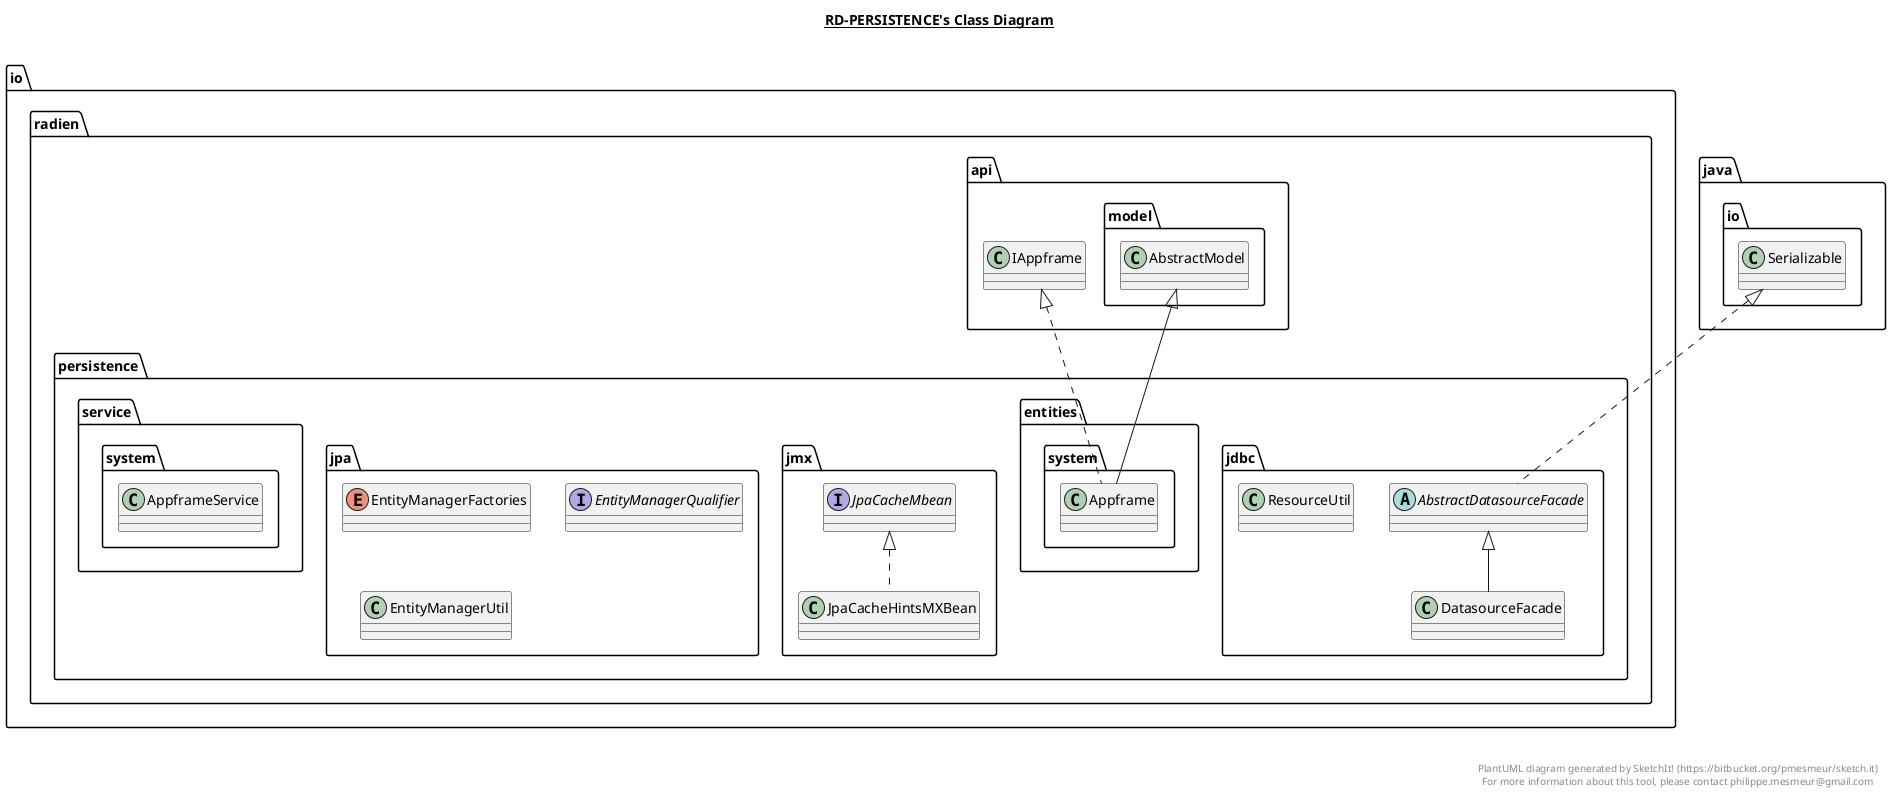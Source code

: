 @startuml

title __RD-PERSISTENCE's Class Diagram__\n

  namespace io.radien.persistence.entities.system {
    class io.radien.persistence.entities.system.Appframe {
    }
  }
  

  namespace io.radien.persistence.jdbc {
    abstract class io.radien.persistence.jdbc.AbstractDatasourceFacade {
    }
  }
  

  namespace io.radien.persistence.jdbc {
    class io.radien.persistence.jdbc.DatasourceFacade {
    }
  }
  

  namespace io.radien.persistence.jdbc {
    class io.radien.persistence.jdbc.ResourceUtil {
    }
  }
  

  namespace io.radien.persistence.jmx {
    class io.radien.persistence.jmx.JpaCacheHintsMXBean {
    }
  }
  

  namespace io.radien.persistence.jmx {
    interface io.radien.persistence.jmx.JpaCacheMbean {
    }
  }
  

  namespace io.radien.persistence.jpa {
    enum EntityManagerFactories {
    }
  }
  

  namespace io.radien.persistence.jpa {
    interface io.radien.persistence.jpa.EntityManagerQualifier {
    }
  }
  

  namespace io.radien.persistence.jpa {
    class io.radien.persistence.jpa.EntityManagerUtil {
    }
  }
  

  namespace io.radien.persistence.service.system {
    class io.radien.persistence.service.system.AppframeService {
    }
  }
  

  io.radien.persistence.entities.system.Appframe .up.|> io.radien.api.IAppframe
  io.radien.persistence.entities.system.Appframe -up-|> io.radien.api.model.AbstractModel
  io.radien.persistence.jdbc.AbstractDatasourceFacade .up.|> java.io.Serializable
  io.radien.persistence.jdbc.DatasourceFacade -up-|> io.radien.persistence.jdbc.AbstractDatasourceFacade
  io.radien.persistence.jmx.JpaCacheHintsMXBean .up.|> io.radien.persistence.jmx.JpaCacheMbean


right footer


PlantUML diagram generated by SketchIt! (https://bitbucket.org/pmesmeur/sketch.it)
For more information about this tool, please contact philippe.mesmeur@gmail.com
endfooter

@enduml
